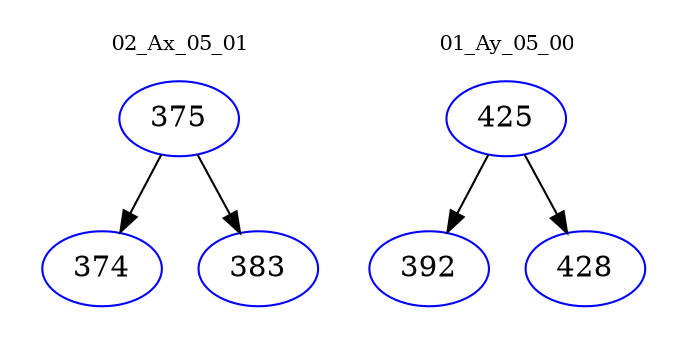 digraph{
subgraph cluster_0 {
color = white
label = "02_Ax_05_01";
fontsize=10;
T0_375 [label="375", color="blue"]
T0_375 -> T0_374 [color="black"]
T0_374 [label="374", color="blue"]
T0_375 -> T0_383 [color="black"]
T0_383 [label="383", color="blue"]
}
subgraph cluster_1 {
color = white
label = "01_Ay_05_00";
fontsize=10;
T1_425 [label="425", color="blue"]
T1_425 -> T1_392 [color="black"]
T1_392 [label="392", color="blue"]
T1_425 -> T1_428 [color="black"]
T1_428 [label="428", color="blue"]
}
}
